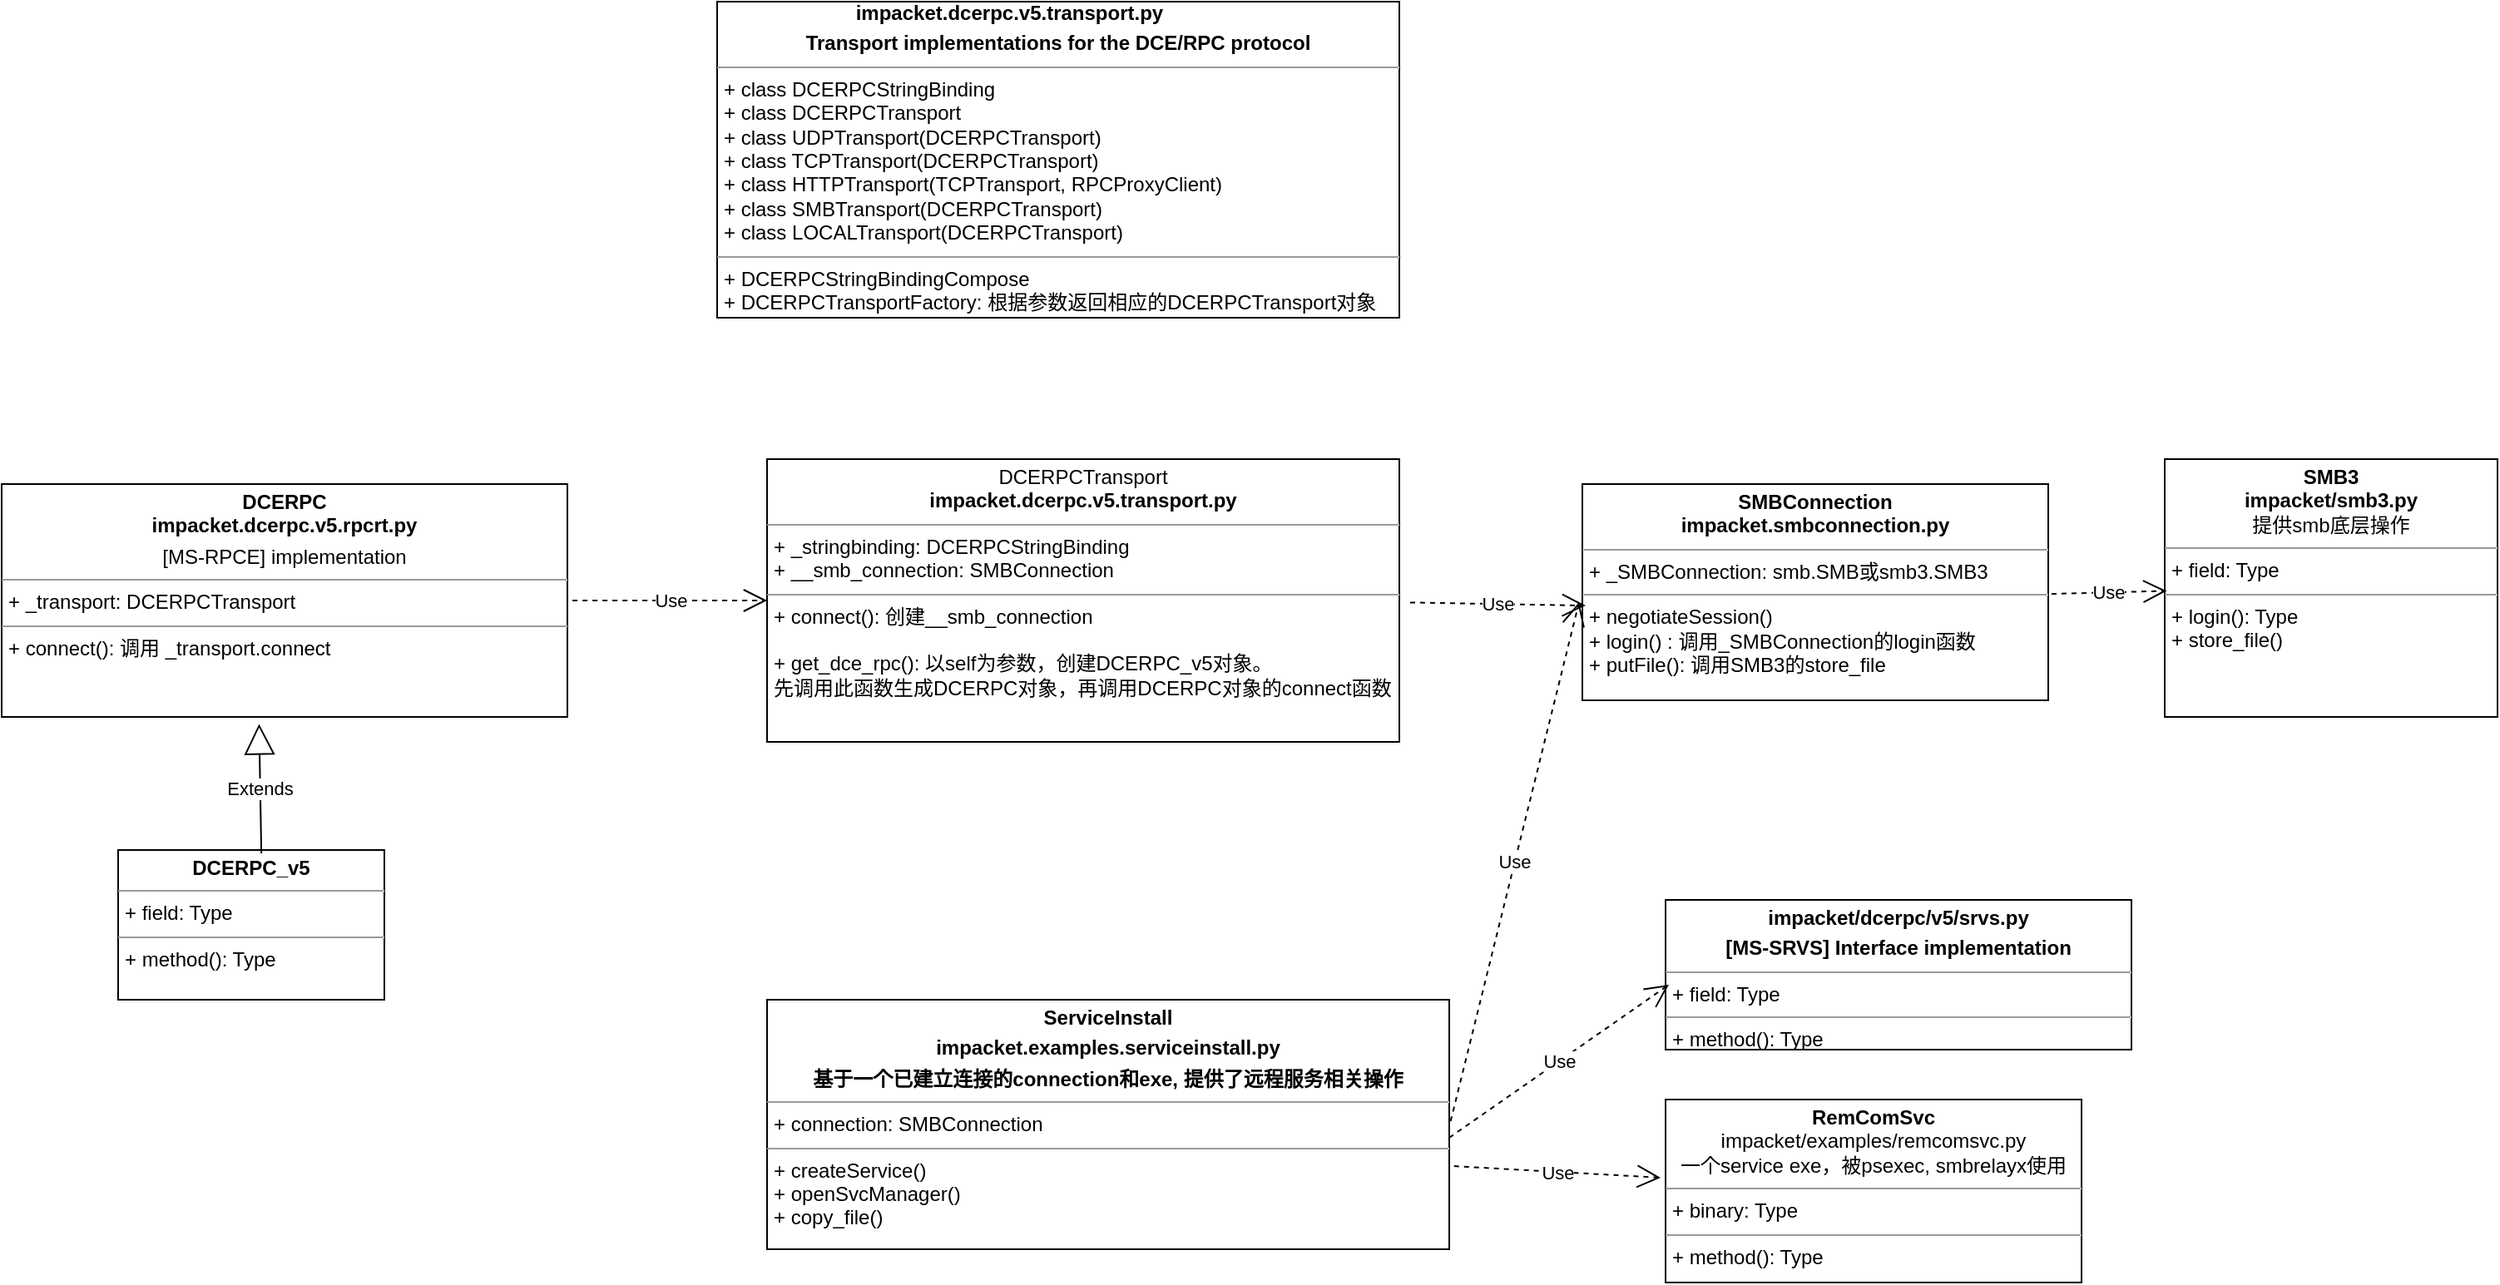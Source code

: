 <mxfile version="14.6.13" type="github">
  <diagram id="9k8CUjLqLtZa7dqB0PQQ" name="Page-1">
    <mxGraphModel dx="1662" dy="762" grid="1" gridSize="10" guides="1" tooltips="1" connect="0" arrows="0" fold="1" page="1" pageScale="1" pageWidth="827" pageHeight="1169" math="0" shadow="0">
      <root>
        <mxCell id="0" />
        <mxCell id="1" parent="0" />
        <mxCell id="KfzqfCUhaY5RTyHcNgsX-5" value="&lt;p style=&quot;margin: 0px ; margin-top: 4px ; text-align: center&quot;&gt;&lt;span style=&quot;font-weight: 700&quot;&gt;SMBConnection&lt;br&gt;&lt;/span&gt;&lt;b&gt;impacket.&lt;/b&gt;&lt;span style=&quot;font-weight: 700&quot;&gt;smbconnection.py&lt;/span&gt;&lt;br&gt;&lt;/p&gt;&lt;hr size=&quot;1&quot;&gt;&lt;p style=&quot;margin: 0px ; margin-left: 4px&quot;&gt;+ _SMBConnection: smb.SMB或smb3.SMB3&lt;/p&gt;&lt;hr size=&quot;1&quot;&gt;&lt;p style=&quot;margin: 0px ; margin-left: 4px&quot;&gt;+ negotiateSession()&lt;/p&gt;&lt;p style=&quot;margin: 0px ; margin-left: 4px&quot;&gt;+&amp;nbsp;login() : 调用_SMBConnection的login函数&lt;/p&gt;&lt;p style=&quot;margin: 0px ; margin-left: 4px&quot;&gt;+ putFile(): 调用SMB3的store_file&lt;/p&gt;" style="verticalAlign=top;align=left;overflow=fill;fontSize=12;fontFamily=Helvetica;html=1;" parent="1" vertex="1">
          <mxGeometry x="1010" y="730" width="280" height="130" as="geometry" />
        </mxCell>
        <mxCell id="KfzqfCUhaY5RTyHcNgsX-6" value="&lt;b style=&quot;text-align: center&quot;&gt;&amp;nbsp; &amp;nbsp; &amp;nbsp; &amp;nbsp; &amp;nbsp; &amp;nbsp; &amp;nbsp; &amp;nbsp; &amp;nbsp; &amp;nbsp; &amp;nbsp; &amp;nbsp; &amp;nbsp;impacket.&lt;/b&gt;&lt;b style=&quot;text-align: center&quot;&gt;dcerpc.v5.transport.py&lt;/b&gt;&lt;b style=&quot;text-align: center&quot;&gt;&lt;br&gt;&lt;/b&gt;&lt;p style=&quot;margin: 0px ; margin-top: 4px ; text-align: center&quot;&gt;&lt;b&gt;Transport implementations for the DCE/RPC protocol&lt;/b&gt;&lt;br&gt;&lt;/p&gt;&lt;hr size=&quot;1&quot;&gt;&lt;p style=&quot;margin: 0px ; margin-left: 4px&quot;&gt;+ class DCERPCStringBinding&lt;/p&gt;&lt;p style=&quot;margin: 0px ; margin-left: 4px&quot;&gt;+ class DCERPCTransport&lt;/p&gt;&lt;p style=&quot;margin: 0px ; margin-left: 4px&quot;&gt;+ class UDPTransport(DCERPCTransport)&lt;/p&gt;&lt;p style=&quot;margin: 0px ; margin-left: 4px&quot;&gt;+ class TCPTransport(DCERPCTransport)&lt;/p&gt;&lt;p style=&quot;margin: 0px ; margin-left: 4px&quot;&gt;+ class HTTPTransport(TCPTransport, RPCProxyClient)&lt;/p&gt;&lt;p style=&quot;margin: 0px ; margin-left: 4px&quot;&gt;+ class SMBTransport(DCERPCTransport)&lt;/p&gt;&lt;p style=&quot;margin: 0px ; margin-left: 4px&quot;&gt;+ class LOCALTransport(DCERPCTransport)&lt;/p&gt;&lt;hr size=&quot;1&quot;&gt;&lt;p style=&quot;margin: 0px ; margin-left: 4px&quot;&gt;+&amp;nbsp;&lt;span&gt;DCERPCStringBindingCompose&lt;/span&gt;&lt;/p&gt;&lt;p style=&quot;margin: 0px ; margin-left: 4px&quot;&gt;+ DCERPCTransportFactory: 根据参数返回相应的DCERPCTransport对象&lt;/p&gt;" style="verticalAlign=top;align=left;overflow=fill;fontSize=12;fontFamily=Helvetica;html=1;" parent="1" vertex="1">
          <mxGeometry x="490" y="440" width="410" height="190" as="geometry" />
        </mxCell>
        <mxCell id="KfzqfCUhaY5RTyHcNgsX-11" value="&lt;p style=&quot;margin: 0px ; margin-top: 4px ; text-align: center&quot;&gt;&lt;span style=&quot;text-align: left&quot;&gt;DCERPCTransport&lt;br&gt;&lt;/span&gt;&lt;b&gt;impacket.&lt;/b&gt;&lt;b&gt;dcerpc.v5.transport.py&lt;/b&gt;&lt;br&gt;&lt;/p&gt;&lt;hr size=&quot;1&quot;&gt;&lt;p style=&quot;margin: 0px ; margin-left: 4px&quot;&gt;+ _stringbinding:&amp;nbsp;DCERPCStringBinding&lt;/p&gt;&lt;p style=&quot;margin: 0px ; margin-left: 4px&quot;&gt;+&amp;nbsp;__smb_connection: SMBConnection&lt;/p&gt;&lt;hr size=&quot;1&quot;&gt;&lt;p style=&quot;margin: 0px ; margin-left: 4px&quot;&gt;+ connect(): 创建__smb_connection&lt;/p&gt;&lt;p style=&quot;margin: 0px ; margin-left: 4px&quot;&gt;&lt;br&gt;&lt;/p&gt;&lt;p style=&quot;margin: 0px ; margin-left: 4px&quot;&gt;+ get_dce_rpc(): 以self为参数，创建DCERPC_v5对象。&lt;/p&gt;&lt;p style=&quot;margin: 0px ; margin-left: 4px&quot;&gt;先调用此函数生成DCERPC对象，再调用DCERPC对象的connect函数&lt;/p&gt;" style="verticalAlign=top;align=left;overflow=fill;fontSize=12;fontFamily=Helvetica;html=1;" parent="1" vertex="1">
          <mxGeometry x="520" y="715" width="380" height="170" as="geometry" />
        </mxCell>
        <mxCell id="KfzqfCUhaY5RTyHcNgsX-12" value="&lt;p style=&quot;margin: 0px ; margin-top: 4px ; text-align: center&quot;&gt;&lt;b&gt;DCERPC&lt;br&gt;&lt;/b&gt;&lt;b&gt;impacket.dcerpc.v5.rpcrt.py&lt;/b&gt;&lt;/p&gt;&lt;p style=&quot;margin: 0px ; margin-top: 4px ; text-align: center&quot;&gt;[MS-RPCE] implementation&lt;br&gt;&lt;/p&gt;&lt;hr size=&quot;1&quot;&gt;&lt;p style=&quot;margin: 0px ; margin-left: 4px&quot;&gt;+ _transport: DCERPCTransport&lt;/p&gt;&lt;hr size=&quot;1&quot;&gt;&lt;p style=&quot;margin: 0px ; margin-left: 4px&quot;&gt;+ connect():&amp;nbsp;调用 _transport.connect&lt;/p&gt;" style="verticalAlign=top;align=left;overflow=fill;fontSize=12;fontFamily=Helvetica;html=1;" parent="1" vertex="1">
          <mxGeometry x="60" y="730" width="340" height="140" as="geometry" />
        </mxCell>
        <mxCell id="KfzqfCUhaY5RTyHcNgsX-13" value="&lt;p style=&quot;margin: 0px ; margin-top: 4px ; text-align: center&quot;&gt;&lt;b&gt;DCERPC_v5&lt;/b&gt;&lt;br&gt;&lt;/p&gt;&lt;hr size=&quot;1&quot;&gt;&lt;p style=&quot;margin: 0px ; margin-left: 4px&quot;&gt;+ field: Type&lt;/p&gt;&lt;hr size=&quot;1&quot;&gt;&lt;p style=&quot;margin: 0px ; margin-left: 4px&quot;&gt;+ method(): Type&lt;/p&gt;" style="verticalAlign=top;align=left;overflow=fill;fontSize=12;fontFamily=Helvetica;html=1;" parent="1" vertex="1">
          <mxGeometry x="130" y="950" width="160" height="90" as="geometry" />
        </mxCell>
        <mxCell id="KfzqfCUhaY5RTyHcNgsX-14" value="Extends" style="endArrow=block;endSize=16;endFill=0;html=1;exitX=0.538;exitY=0.022;exitDx=0;exitDy=0;exitPerimeter=0;entryX=0.455;entryY=1.03;entryDx=0;entryDy=0;entryPerimeter=0;" parent="1" source="KfzqfCUhaY5RTyHcNgsX-13" target="KfzqfCUhaY5RTyHcNgsX-12" edge="1">
          <mxGeometry width="160" relative="1" as="geometry">
            <mxPoint x="420" y="810" as="sourcePoint" />
            <mxPoint x="190" y="920" as="targetPoint" />
          </mxGeometry>
        </mxCell>
        <mxCell id="KfzqfCUhaY5RTyHcNgsX-15" value="Use" style="endArrow=open;endSize=12;dashed=1;html=1;exitX=1.009;exitY=0.5;exitDx=0;exitDy=0;exitPerimeter=0;" parent="1" source="KfzqfCUhaY5RTyHcNgsX-12" target="KfzqfCUhaY5RTyHcNgsX-11" edge="1">
          <mxGeometry width="160" relative="1" as="geometry">
            <mxPoint x="540" y="910" as="sourcePoint" />
            <mxPoint x="700" y="910" as="targetPoint" />
          </mxGeometry>
        </mxCell>
        <mxCell id="KfzqfCUhaY5RTyHcNgsX-16" value="Use" style="endArrow=open;endSize=12;dashed=1;html=1;exitX=1.017;exitY=0.507;exitDx=0;exitDy=0;exitPerimeter=0;entryX=0.007;entryY=0.562;entryDx=0;entryDy=0;entryPerimeter=0;" parent="1" source="KfzqfCUhaY5RTyHcNgsX-11" target="KfzqfCUhaY5RTyHcNgsX-5" edge="1">
          <mxGeometry width="160" relative="1" as="geometry">
            <mxPoint x="540" y="710" as="sourcePoint" />
            <mxPoint x="908" y="795" as="targetPoint" />
          </mxGeometry>
        </mxCell>
        <mxCell id="KfzqfCUhaY5RTyHcNgsX-17" value="&lt;p style=&quot;margin: 0px ; margin-top: 4px ; text-align: center&quot;&gt;&lt;b&gt;SMB3&lt;/b&gt;&lt;br&gt;&lt;b&gt;impacket/smb3.py&lt;br&gt;&lt;/b&gt;提供smb底层操作&lt;/p&gt;&lt;hr size=&quot;1&quot;&gt;&lt;p style=&quot;margin: 0px ; margin-left: 4px&quot;&gt;+ field: Type&lt;/p&gt;&lt;hr size=&quot;1&quot;&gt;&lt;p style=&quot;margin: 0px ; margin-left: 4px&quot;&gt;+ login(): Type&lt;/p&gt;&lt;p style=&quot;margin: 0px ; margin-left: 4px&quot;&gt;+ store_file()&lt;/p&gt;" style="verticalAlign=top;align=left;overflow=fill;fontSize=12;fontFamily=Helvetica;html=1;" parent="1" vertex="1">
          <mxGeometry x="1360" y="715" width="200" height="155" as="geometry" />
        </mxCell>
        <mxCell id="KfzqfCUhaY5RTyHcNgsX-18" value="Use" style="endArrow=open;endSize=12;dashed=1;html=1;exitX=1.007;exitY=0.508;exitDx=0;exitDy=0;exitPerimeter=0;entryX=0.006;entryY=0.511;entryDx=0;entryDy=0;entryPerimeter=0;" parent="1" source="KfzqfCUhaY5RTyHcNgsX-5" target="KfzqfCUhaY5RTyHcNgsX-17" edge="1">
          <mxGeometry width="160" relative="1" as="geometry">
            <mxPoint x="1290" y="806.28" as="sourcePoint" />
            <mxPoint x="1406.92" y="800" as="targetPoint" />
          </mxGeometry>
        </mxCell>
        <mxCell id="KfzqfCUhaY5RTyHcNgsX-19" value="&lt;p style=&quot;margin: 0px ; margin-top: 4px ; text-align: center&quot;&gt;&lt;b&gt;RemComSvc&lt;br&gt;&lt;/b&gt;impacket/examples/remcomsvc.py&lt;br&gt;一个service exe，被psexec,&amp;nbsp;smbrelayx使用&lt;/p&gt;&lt;hr size=&quot;1&quot;&gt;&lt;p style=&quot;margin: 0px ; margin-left: 4px&quot;&gt;+ binary: Type&lt;/p&gt;&lt;hr size=&quot;1&quot;&gt;&lt;p style=&quot;margin: 0px ; margin-left: 4px&quot;&gt;+ method(): Type&lt;/p&gt;" style="verticalAlign=top;align=left;overflow=fill;fontSize=12;fontFamily=Helvetica;html=1;" parent="1" vertex="1">
          <mxGeometry x="1060" y="1100" width="250" height="110" as="geometry" />
        </mxCell>
        <mxCell id="KfzqfCUhaY5RTyHcNgsX-20" value="&lt;p style=&quot;margin: 0px ; margin-top: 4px ; text-align: center&quot;&gt;&lt;b&gt;ServiceInstall&lt;/b&gt;&lt;/p&gt;&lt;p style=&quot;margin: 0px ; margin-top: 4px ; text-align: center&quot;&gt;&lt;b&gt;impacket.examples.serviceinstall.py&lt;/b&gt;&lt;/p&gt;&lt;p style=&quot;margin: 0px ; margin-top: 4px ; text-align: center&quot;&gt;&lt;b&gt;基于一个已建立连接的connection和exe, 提供了远程服务相关操作&lt;/b&gt;&lt;/p&gt;&lt;hr size=&quot;1&quot;&gt;&lt;p style=&quot;margin: 0px ; margin-left: 4px&quot;&gt;+ connection: SMBConnection&lt;/p&gt;&lt;hr size=&quot;1&quot;&gt;&lt;p style=&quot;margin: 0px ; margin-left: 4px&quot;&gt;+&amp;nbsp;&lt;span&gt;createService()&lt;/span&gt;&lt;/p&gt;&lt;p style=&quot;margin: 0px ; margin-left: 4px&quot;&gt;+ openSvcManager()&lt;/p&gt;&lt;p style=&quot;margin: 0px ; margin-left: 4px&quot;&gt;+ copy_file()&lt;/p&gt;" style="verticalAlign=top;align=left;overflow=fill;fontSize=12;fontFamily=Helvetica;html=1;" parent="1" vertex="1">
          <mxGeometry x="520" y="1040" width="410" height="150" as="geometry" />
        </mxCell>
        <mxCell id="KfzqfCUhaY5RTyHcNgsX-25" value="&lt;p style=&quot;margin: 0px ; margin-top: 4px ; text-align: center&quot;&gt;&lt;b&gt;impacket/dcerpc/v5/srvs.py&lt;/b&gt;&lt;/p&gt;&lt;p style=&quot;margin: 0px ; margin-top: 4px ; text-align: center&quot;&gt;&lt;b&gt;[MS-SRVS] Interface implementation&lt;/b&gt;&lt;/p&gt;&lt;hr size=&quot;1&quot;&gt;&lt;p style=&quot;margin: 0px ; margin-left: 4px&quot;&gt;+ field: Type&lt;/p&gt;&lt;hr size=&quot;1&quot;&gt;&lt;p style=&quot;margin: 0px ; margin-left: 4px&quot;&gt;+ method(): Type&lt;/p&gt;" style="verticalAlign=top;align=left;overflow=fill;fontSize=12;fontFamily=Helvetica;html=1;" parent="1" vertex="1">
          <mxGeometry x="1060" y="980" width="280" height="90" as="geometry" />
        </mxCell>
        <mxCell id="KfzqfCUhaY5RTyHcNgsX-26" value="Use" style="endArrow=open;endSize=12;dashed=1;html=1;exitX=1.002;exitY=0.487;exitDx=0;exitDy=0;exitPerimeter=0;entryX=-0.007;entryY=0.546;entryDx=0;entryDy=0;entryPerimeter=0;" parent="1" source="KfzqfCUhaY5RTyHcNgsX-20" target="KfzqfCUhaY5RTyHcNgsX-5" edge="1">
          <mxGeometry width="160" relative="1" as="geometry">
            <mxPoint x="660" y="910" as="sourcePoint" />
            <mxPoint x="820" y="910" as="targetPoint" />
          </mxGeometry>
        </mxCell>
        <mxCell id="KfzqfCUhaY5RTyHcNgsX-27" value="Use" style="endArrow=open;endSize=12;dashed=1;html=1;entryX=0.007;entryY=0.567;entryDx=0;entryDy=0;entryPerimeter=0;exitX=1;exitY=0.553;exitDx=0;exitDy=0;exitPerimeter=0;" parent="1" source="KfzqfCUhaY5RTyHcNgsX-20" target="KfzqfCUhaY5RTyHcNgsX-25" edge="1">
          <mxGeometry width="160" relative="1" as="geometry">
            <mxPoint x="930" y="1110" as="sourcePoint" />
            <mxPoint x="820" y="910" as="targetPoint" />
          </mxGeometry>
        </mxCell>
        <mxCell id="KfzqfCUhaY5RTyHcNgsX-28" value="Use" style="endArrow=open;endSize=12;dashed=1;html=1;exitX=1.007;exitY=0.667;exitDx=0;exitDy=0;exitPerimeter=0;entryX=-0.012;entryY=0.427;entryDx=0;entryDy=0;entryPerimeter=0;" parent="1" source="KfzqfCUhaY5RTyHcNgsX-20" target="KfzqfCUhaY5RTyHcNgsX-19" edge="1">
          <mxGeometry width="160" relative="1" as="geometry">
            <mxPoint x="880" y="1270" as="sourcePoint" />
            <mxPoint x="1040" y="1270" as="targetPoint" />
          </mxGeometry>
        </mxCell>
      </root>
    </mxGraphModel>
  </diagram>
</mxfile>
